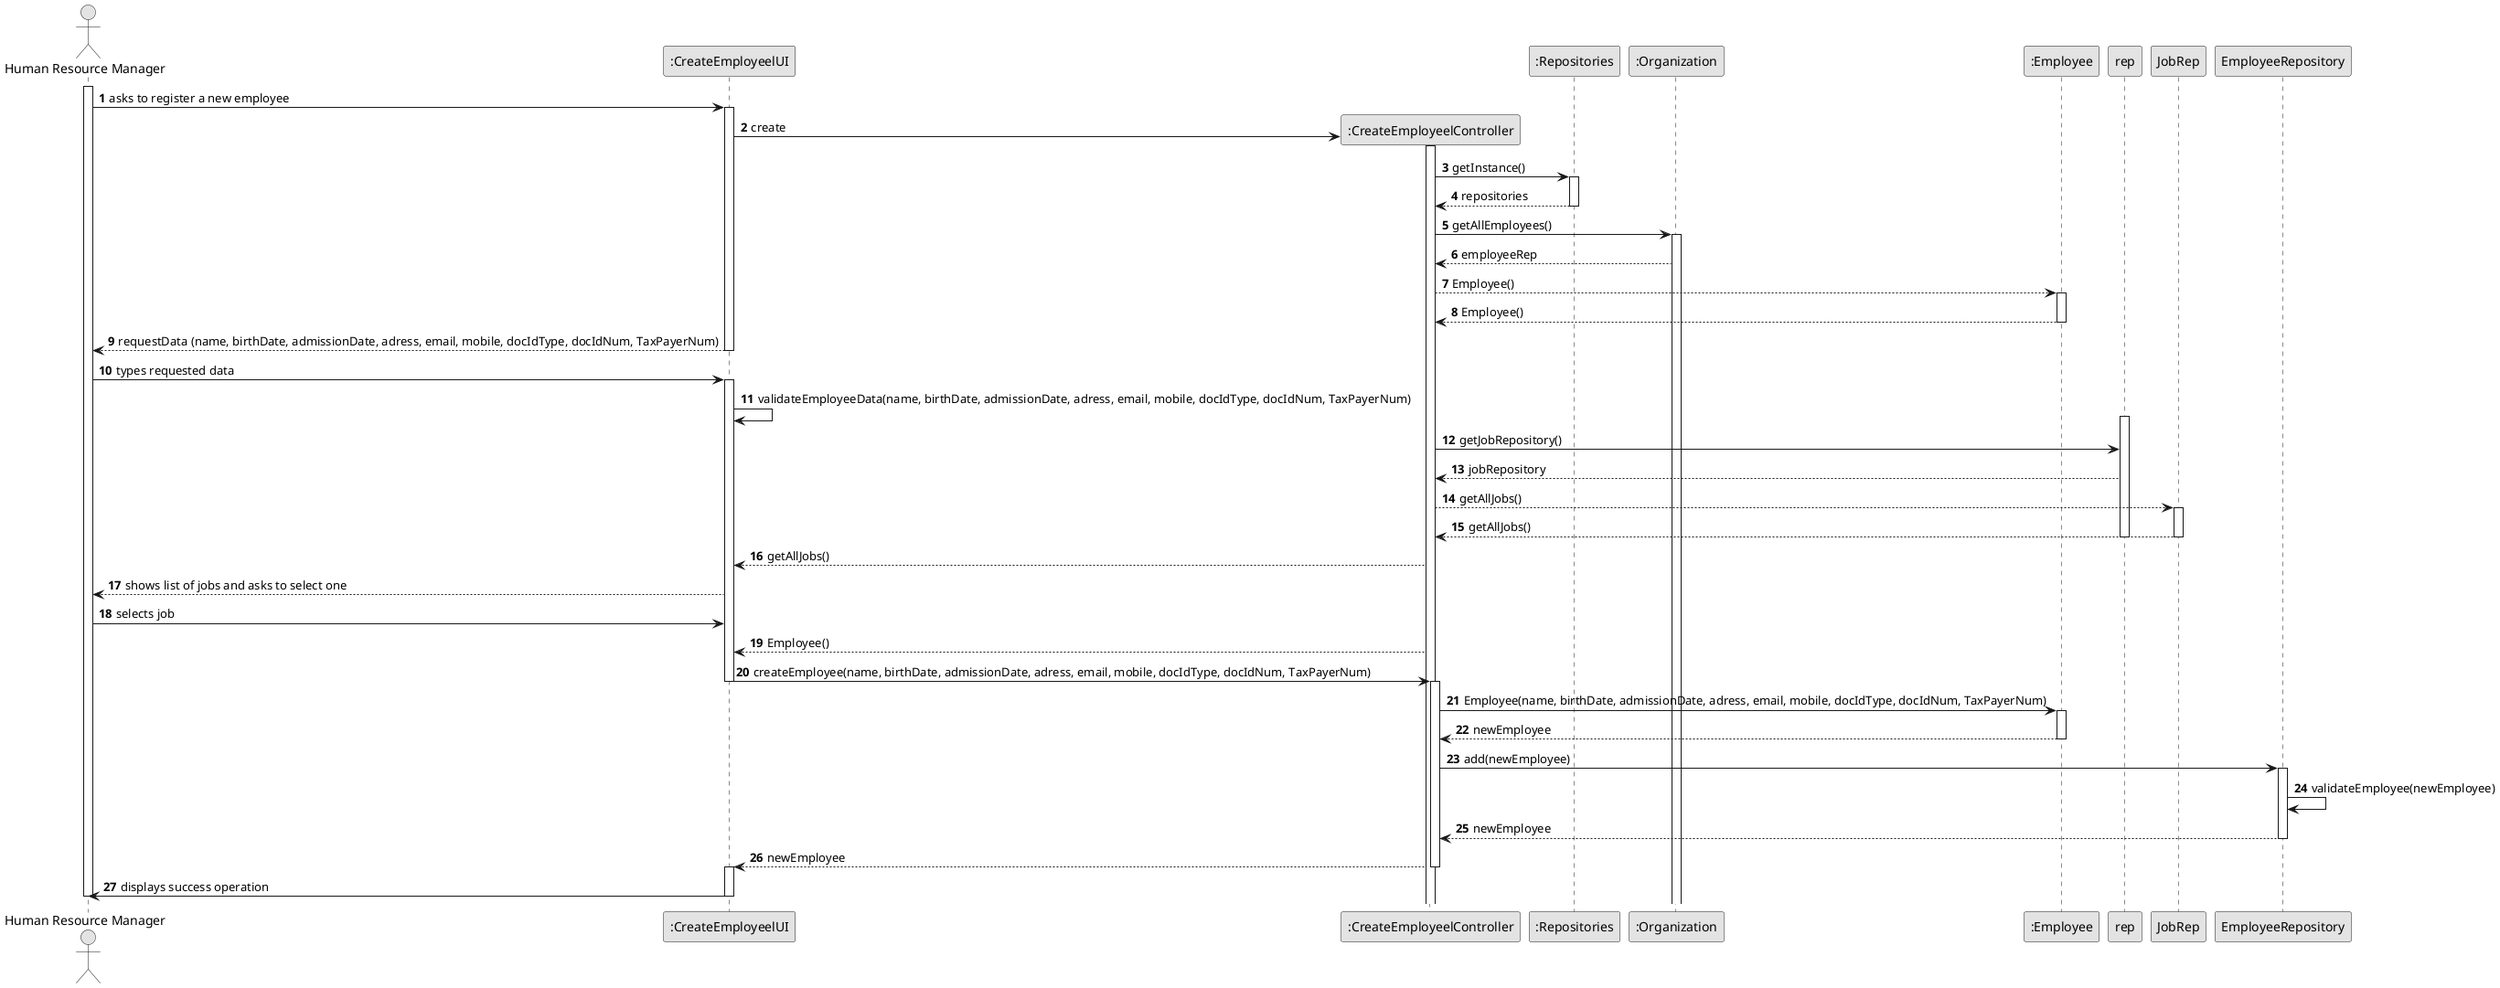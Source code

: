 @startuml
skinparam monochrome true
skinparam packageStyle rectangle
skinparam shadowing false

autonumber

'hide footbox

actor "Human Resource Manager" as HRM
participant ":CreateEmployeelUI" as UI
participant ":CreateEmployeelController" as controller
participant ":Repositories" as singleton
participant ":Organization" as org
participant ":Employee" as Employee



activate HRM

        HRM -> UI : asks to register a new employee

        activate UI
            'create controller
            UI -> controller** : create

            activate controller

                controller-> singleton : getInstance()

                activate singleton

                    singleton --> controller : repositories

                deactivate singleton

                controller -> org : getAllEmployees()

                activate org


                    org --> controller : employeeRep
                    controller --> Employee : Employee()
                    activate Employee

                    Employee --> controller : Employee()

                    deactivate Employee
                    deactivate rep




            'requests the HRM to input data
            UI --> HRM : requestData (name, birthDate, admissionDate, adress, email, mobile, docIdType, docIdNum, TaxPayerNum)
        deactivate UI

        HRM -> UI : types requested data

        activate UI

            UI -> UI : validateEmployeeData(name, birthDate, admissionDate, adress, email, mobile, docIdType, docIdNum, TaxPayerNum)
        activate rep

            controller -> rep : getJobRepository()
            rep --> controller : jobRepository
            controller --> JobRep : getAllJobs()
            activate JobRep
            JobRep --> controller : getAllJobs()
            deactivate JobRep
        deactivate rep

            controller --> UI : getAllJobs()

            UI --> HRM : shows list of jobs and asks to select one

            HRM -> UI : selects job
            controller --> UI : Employee()
           UI -> controller : createEmployee(name, birthDate, admissionDate, adress, email, mobile, docIdType, docIdNum, TaxPayerNum)

                   deactivate UI

            activate controller


                controller -> Employee : Employee(name, birthDate, admissionDate, adress, email, mobile, docIdType, docIdNum, TaxPayerNum)

                activate Employee

                Employee --> controller : newEmployee

                deactivate Employee

                controller -> EmployeeRepository : add(newEmployee)

                activate EmployeeRepository

                    EmployeeRepository -> EmployeeRepository : validateEmployee(newEmployee)


                    EmployeeRepository --> controller : newEmployee

                deactivate EmployeeRepository

            controller --> UI : newEmployee


        deactivate controller
activate UI
        UI -> HRM : displays success operation

    deactivate UI

deactivate HRM

@enduml